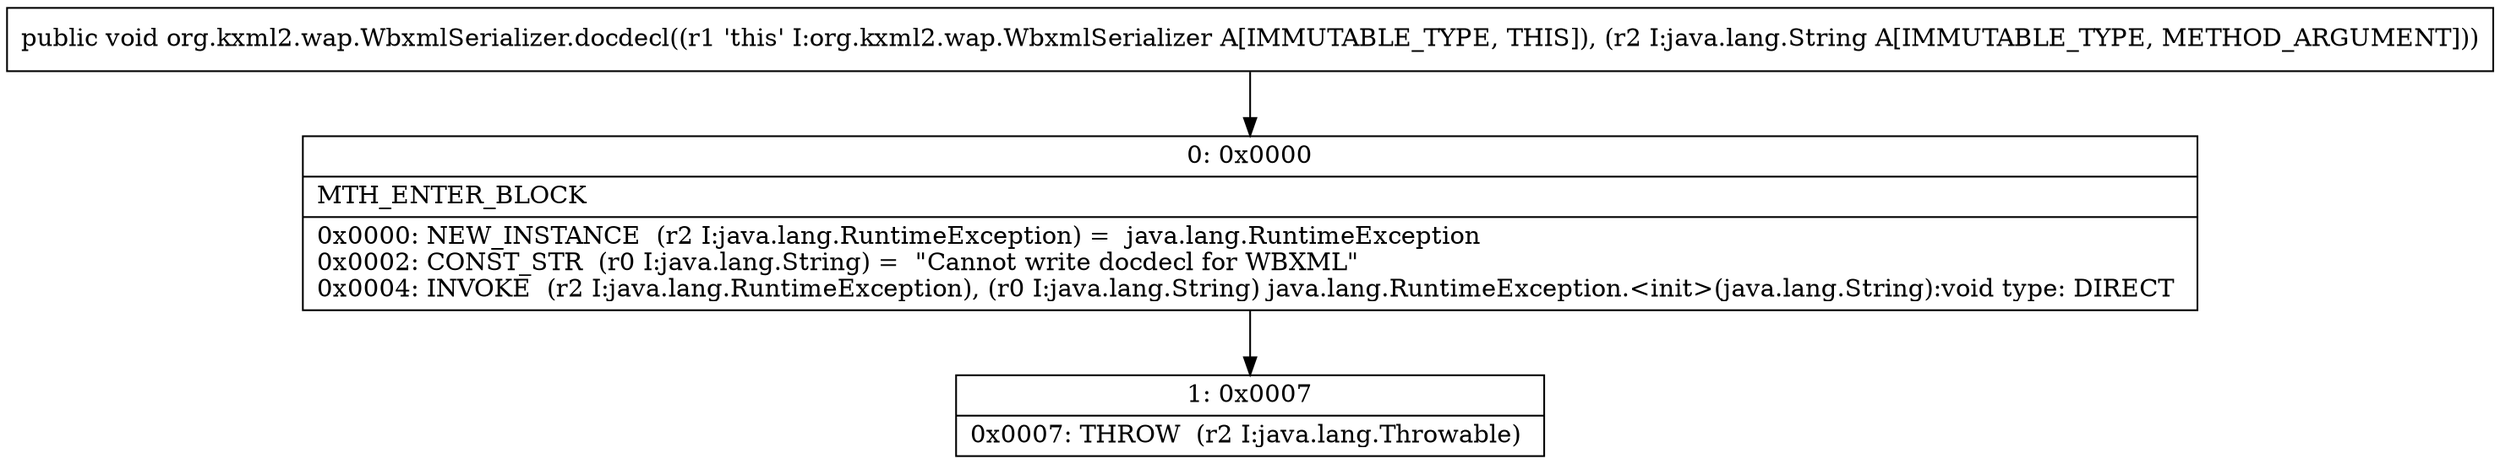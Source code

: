 digraph "CFG fororg.kxml2.wap.WbxmlSerializer.docdecl(Ljava\/lang\/String;)V" {
Node_0 [shape=record,label="{0\:\ 0x0000|MTH_ENTER_BLOCK\l|0x0000: NEW_INSTANCE  (r2 I:java.lang.RuntimeException) =  java.lang.RuntimeException \l0x0002: CONST_STR  (r0 I:java.lang.String) =  \"Cannot write docdecl for WBXML\" \l0x0004: INVOKE  (r2 I:java.lang.RuntimeException), (r0 I:java.lang.String) java.lang.RuntimeException.\<init\>(java.lang.String):void type: DIRECT \l}"];
Node_1 [shape=record,label="{1\:\ 0x0007|0x0007: THROW  (r2 I:java.lang.Throwable) \l}"];
MethodNode[shape=record,label="{public void org.kxml2.wap.WbxmlSerializer.docdecl((r1 'this' I:org.kxml2.wap.WbxmlSerializer A[IMMUTABLE_TYPE, THIS]), (r2 I:java.lang.String A[IMMUTABLE_TYPE, METHOD_ARGUMENT])) }"];
MethodNode -> Node_0;
Node_0 -> Node_1;
}

